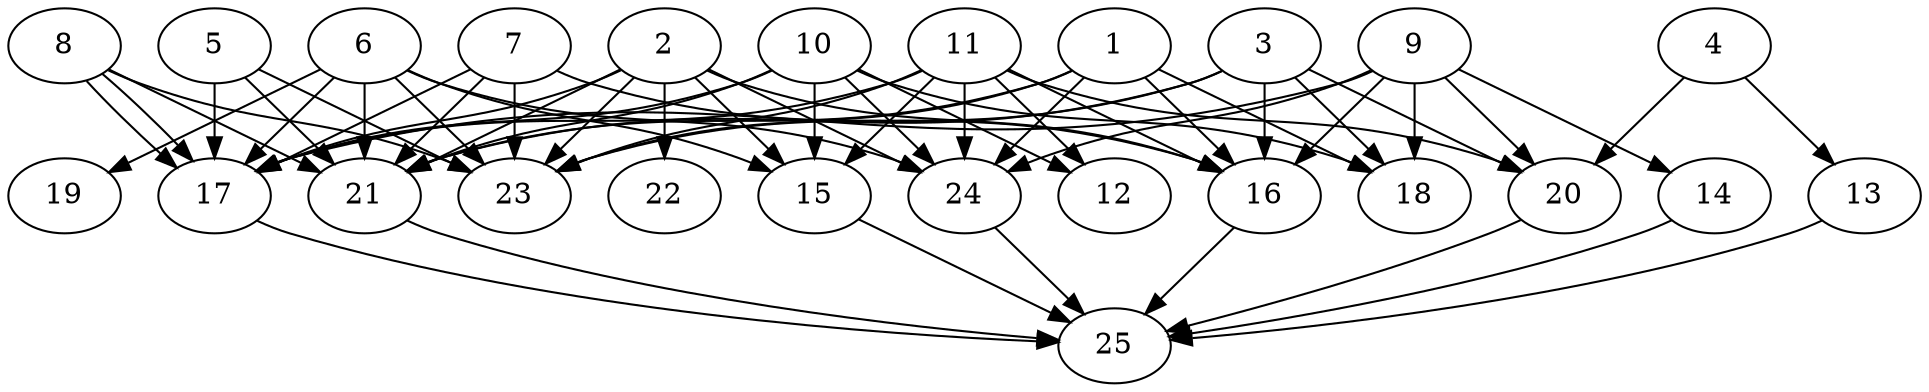 // DAG automatically generated by daggen at Fri Aug  4 16:35:14 2017
// ./daggen --dot -n 25 --fat 0.8 --regular 0.8 --density 0.8 --jump 1 
digraph G {
  1 [size="8590", alpha="0.19"]
  1 -> 16 [size ="34"]
  1 -> 18 [size ="34"]
  1 -> 21 [size ="34"]
  1 -> 23 [size ="34"]
  1 -> 24 [size ="34"]
  2 [size="4974", alpha="0.18"]
  2 -> 15 [size ="302"]
  2 -> 16 [size ="302"]
  2 -> 17 [size ="302"]
  2 -> 21 [size ="302"]
  2 -> 22 [size ="302"]
  2 -> 23 [size ="302"]
  2 -> 24 [size ="302"]
  3 [size="15244", alpha="0.15"]
  3 -> 16 [size ="537"]
  3 -> 18 [size ="537"]
  3 -> 20 [size ="537"]
  3 -> 21 [size ="537"]
  3 -> 23 [size ="537"]
  4 [size="782758", alpha="0.12"]
  4 -> 13 [size ="679"]
  4 -> 20 [size ="679"]
  5 [size="6425", alpha="0.12"]
  5 -> 17 [size ="34"]
  5 -> 21 [size ="34"]
  5 -> 23 [size ="34"]
  6 [size="2361", alpha="0.17"]
  6 -> 15 [size ="134"]
  6 -> 17 [size ="134"]
  6 -> 19 [size ="134"]
  6 -> 21 [size ="134"]
  6 -> 23 [size ="134"]
  6 -> 24 [size ="134"]
  7 [size="549756", alpha="0.10"]
  7 -> 16 [size ="537"]
  7 -> 17 [size ="537"]
  7 -> 21 [size ="537"]
  7 -> 23 [size ="537"]
  8 [size="8590", alpha="0.08"]
  8 -> 17 [size ="34"]
  8 -> 17 [size ="34"]
  8 -> 21 [size ="34"]
  8 -> 23 [size ="34"]
  9 [size="4725", alpha="0.09"]
  9 -> 14 [size ="411"]
  9 -> 16 [size ="411"]
  9 -> 17 [size ="411"]
  9 -> 18 [size ="411"]
  9 -> 20 [size ="411"]
  9 -> 24 [size ="411"]
  10 [size="472271", alpha="0.15"]
  10 -> 12 [size ="679"]
  10 -> 15 [size ="679"]
  10 -> 17 [size ="679"]
  10 -> 18 [size ="679"]
  10 -> 21 [size ="679"]
  10 -> 24 [size ="679"]
  11 [size="1100365", alpha="0.18"]
  11 -> 12 [size ="679"]
  11 -> 15 [size ="679"]
  11 -> 16 [size ="679"]
  11 -> 17 [size ="679"]
  11 -> 20 [size ="679"]
  11 -> 23 [size ="679"]
  11 -> 24 [size ="679"]
  12 [size="782758", alpha="0.01"]
  13 [size="8757", alpha="0.11"]
  13 -> 25 [size ="210"]
  14 [size="8590", alpha="0.14"]
  14 -> 25 [size ="34"]
  15 [size="20277", alpha="0.02"]
  15 -> 25 [size ="34"]
  16 [size="8590", alpha="0.04"]
  16 -> 25 [size ="34"]
  17 [size="8590", alpha="0.12"]
  17 -> 25 [size ="34"]
  18 [size="368293", alpha="0.08"]
  19 [size="5094", alpha="0.08"]
  20 [size="3033", alpha="0.14"]
  20 -> 25 [size ="75"]
  21 [size="4767", alpha="0.00"]
  21 -> 25 [size ="75"]
  22 [size="15990", alpha="0.11"]
  23 [size="2834", alpha="0.02"]
  24 [size="782758", alpha="0.17"]
  24 -> 25 [size ="679"]
  25 [size="422631", alpha="0.03"]
}
